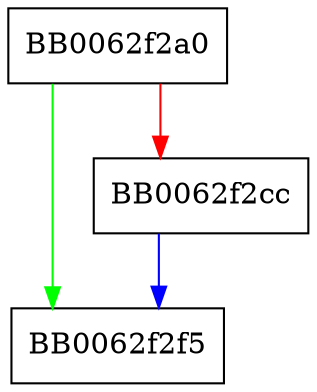 digraph ossl_rand_pool_attach {
  node [shape="box"];
  graph [splines=ortho];
  BB0062f2a0 -> BB0062f2f5 [color="green"];
  BB0062f2a0 -> BB0062f2cc [color="red"];
  BB0062f2cc -> BB0062f2f5 [color="blue"];
}